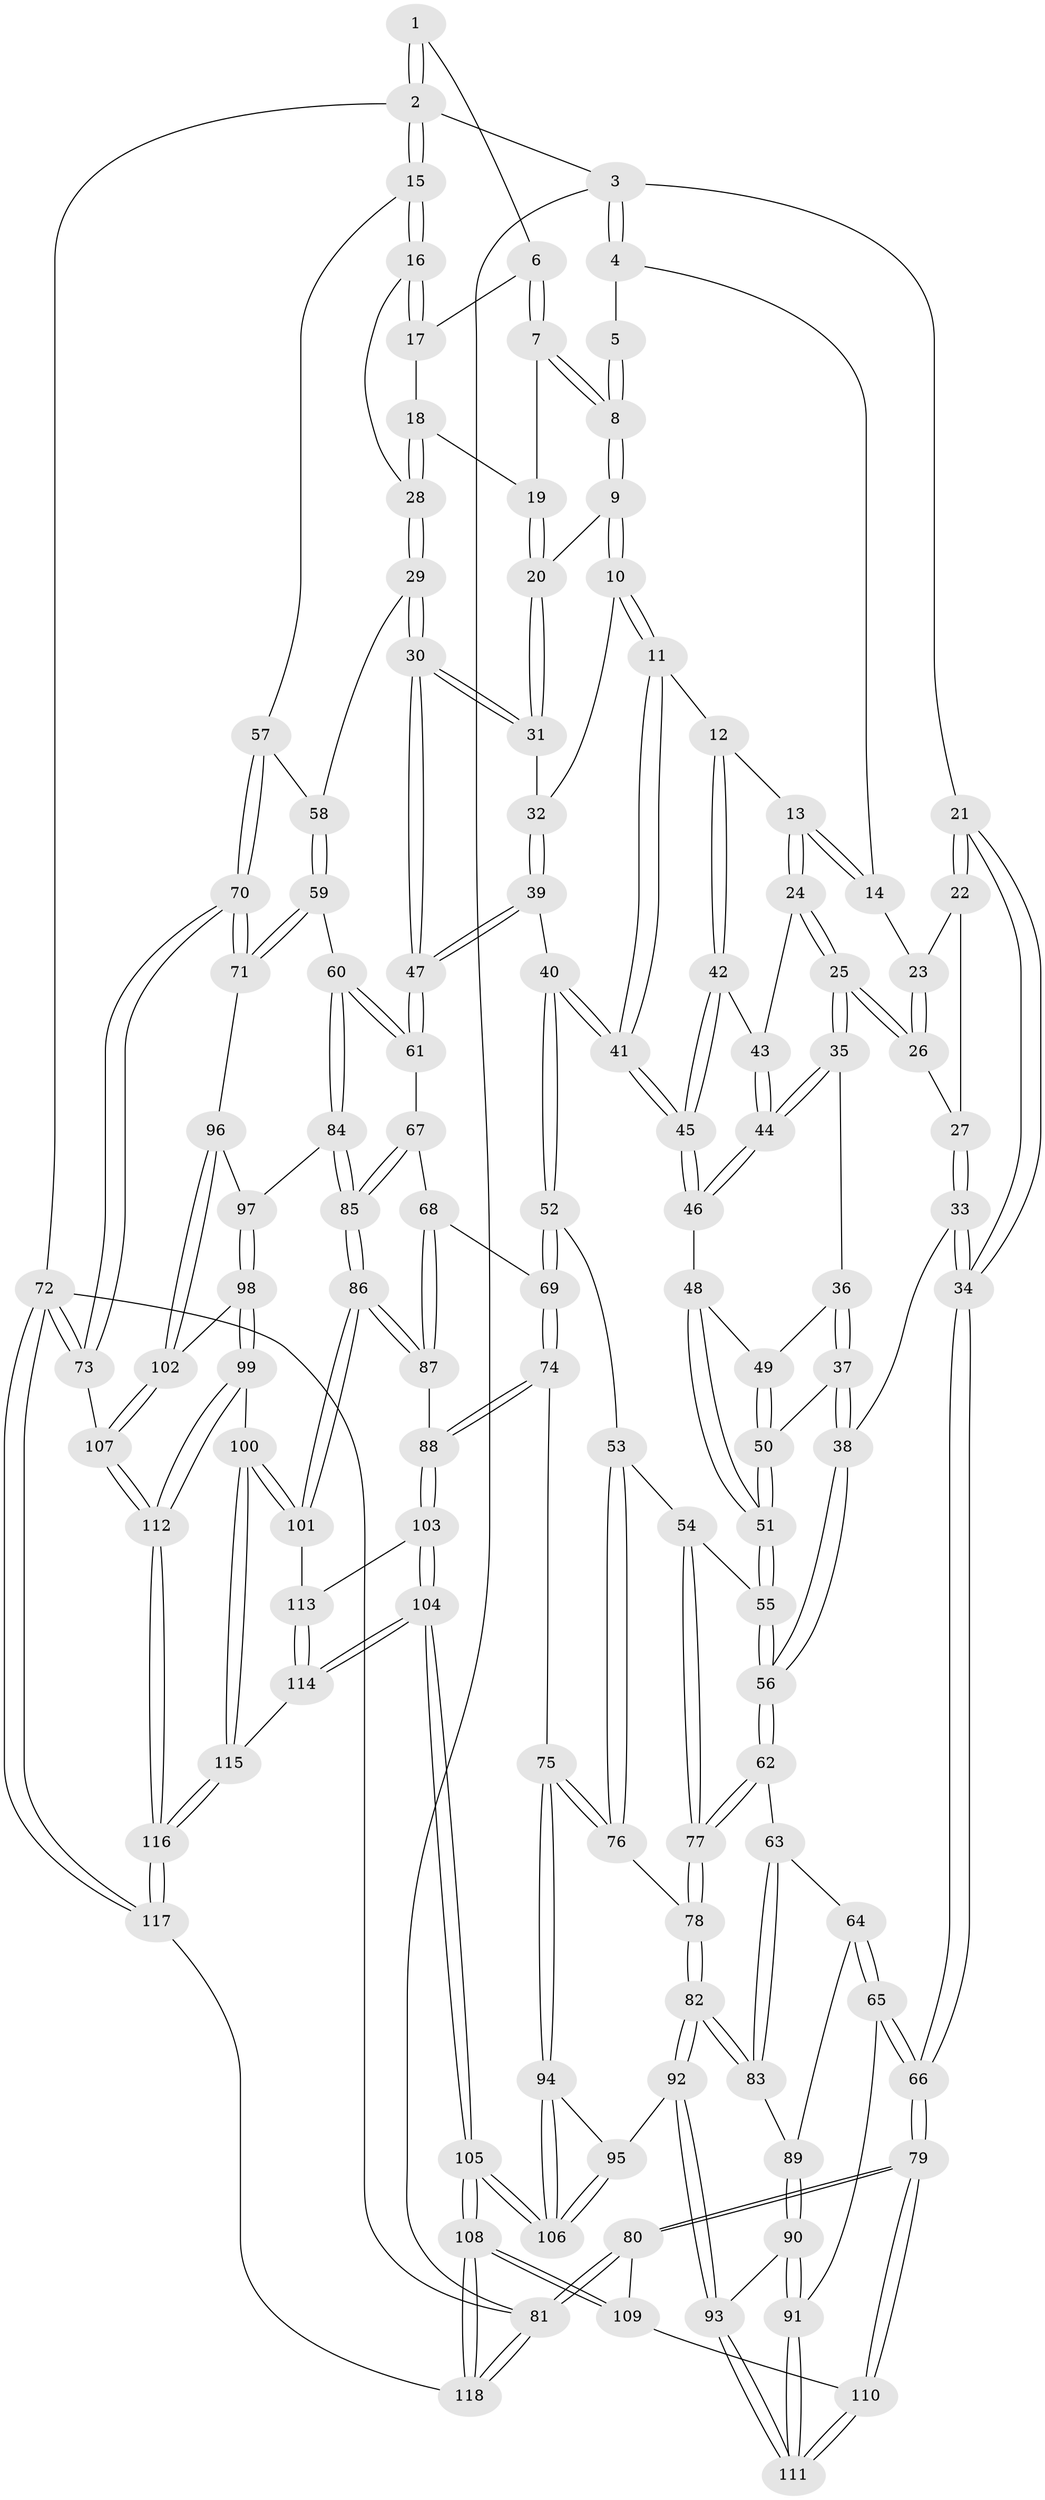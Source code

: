 // coarse degree distribution, {4: 0.625, 3: 0.3333333333333333, 5: 0.041666666666666664}
// Generated by graph-tools (version 1.1) at 2025/38/03/04/25 23:38:23]
// undirected, 118 vertices, 292 edges
graph export_dot {
  node [color=gray90,style=filled];
  1 [pos="+0.8279502905656108+0"];
  2 [pos="+1+0"];
  3 [pos="+0+0"];
  4 [pos="+0.35931564551369666+0"];
  5 [pos="+0.44549118708833746+0"];
  6 [pos="+0.8049867830578934+0"];
  7 [pos="+0.6699972068468542+0.09129901372907794"];
  8 [pos="+0.5356892496625106+0.04694354028160427"];
  9 [pos="+0.5288879098058462+0.09661967970416951"];
  10 [pos="+0.4863196211139174+0.1872347605577233"];
  11 [pos="+0.47206658694647063+0.19421512117919457"];
  12 [pos="+0.42368948401637563+0.1987864639139732"];
  13 [pos="+0.3652030516256414+0.15315180464017192"];
  14 [pos="+0.30759042873268266+0.017898225177761264"];
  15 [pos="+1+0.13394595176235158"];
  16 [pos="+0.8561244903034594+0.11155640222053104"];
  17 [pos="+0.8169070773781739+0.022269742089133016"];
  18 [pos="+0.7179022709097018+0.1513819649669966"];
  19 [pos="+0.6732278079069314+0.10509601156699255"];
  20 [pos="+0.6358140384579994+0.19844192939670566"];
  21 [pos="+0+0"];
  22 [pos="+0.1130593572454033+0.10577912920523697"];
  23 [pos="+0.2853121249701575+0.043091418954036335"];
  24 [pos="+0.28703681897891675+0.2272463140473271"];
  25 [pos="+0.25507335565392153+0.2338132304585197"];
  26 [pos="+0.2199741677526771+0.19409904777622336"];
  27 [pos="+0.16297266188050302+0.19532548327952143"];
  28 [pos="+0.7990412151468117+0.27751711102890636"];
  29 [pos="+0.7966421036623023+0.3032933540201629"];
  30 [pos="+0.7054237929019194+0.3329088410091133"];
  31 [pos="+0.6419313822532972+0.22759788026834377"];
  32 [pos="+0.4942033881097938+0.19376491306345744"];
  33 [pos="+0.01804165631587876+0.34894122962255875"];
  34 [pos="+0+0.2952525408804769"];
  35 [pos="+0.2547005251055721+0.24006857366716988"];
  36 [pos="+0.24456684049373398+0.2895325268047198"];
  37 [pos="+0.1991251627926651+0.33395480469394934"];
  38 [pos="+0.029690607303486934+0.3565245241577308"];
  39 [pos="+0.622036327900131+0.38270775225191145"];
  40 [pos="+0.4836387965812251+0.40036762128129044"];
  41 [pos="+0.47427412996770946+0.39037039385139194"];
  42 [pos="+0.413318670736956+0.2157862832660304"];
  43 [pos="+0.3356589012143918+0.2500655234131959"];
  44 [pos="+0.35174629701789006+0.3135822929731578"];
  45 [pos="+0.38821064828740676+0.33924688929630314"];
  46 [pos="+0.3640568714823905+0.33894620610294857"];
  47 [pos="+0.645578005498157+0.38562182022227653"];
  48 [pos="+0.34584221542002813+0.3471951718560614"];
  49 [pos="+0.2904040751755877+0.3229293899742289"];
  50 [pos="+0.24746246578562353+0.38763860338058403"];
  51 [pos="+0.2805475585735251+0.44006684807755825"];
  52 [pos="+0.4629982123355197+0.43680571511707167"];
  53 [pos="+0.4165881430393846+0.47550794086868314"];
  54 [pos="+0.29500889968986566+0.47609521837906793"];
  55 [pos="+0.280023719378716+0.44646695141526527"];
  56 [pos="+0.09353918814132967+0.4474545564310996"];
  57 [pos="+1+0.2464503386103841"];
  58 [pos="+0.812423025568969+0.31139208131084817"];
  59 [pos="+0.9451338224827257+0.5760571750645381"];
  60 [pos="+0.7476208607975456+0.5871024551287207"];
  61 [pos="+0.6542362332727839+0.4528699760182222"];
  62 [pos="+0.10773407982824769+0.5094693479362565"];
  63 [pos="+0.1035934084338936+0.519471014187662"];
  64 [pos="+0.05694442851291488+0.6057897976697801"];
  65 [pos="+0+0.6927768246838859"];
  66 [pos="+0+0.6980357243052397"];
  67 [pos="+0.5726788853749167+0.5652435456611423"];
  68 [pos="+0.5273349234682307+0.5812393192018104"];
  69 [pos="+0.5243665208296703+0.5818057075748776"];
  70 [pos="+1+0.6260764029711984"];
  71 [pos="+0.9704685707544194+0.5902939003065703"];
  72 [pos="+1+1"];
  73 [pos="+1+0.6399285084760296"];
  74 [pos="+0.43802809457515685+0.660749933819269"];
  75 [pos="+0.4264289585826034+0.6578128298871455"];
  76 [pos="+0.41100878438787986+0.642142193616708"];
  77 [pos="+0.2637785338085361+0.584154825048073"];
  78 [pos="+0.2667137725804144+0.5944129234872688"];
  79 [pos="+0+0.794487494095735"];
  80 [pos="+0+0.895064898668668"];
  81 [pos="+0+1"];
  82 [pos="+0.20953521570683958+0.6817402273321329"];
  83 [pos="+0.1836355485146101+0.6677318747357528"];
  84 [pos="+0.6981710581296314+0.6637336678684344"];
  85 [pos="+0.6661847935894912+0.6851953989181302"];
  86 [pos="+0.6467423196121694+0.7122869449809363"];
  87 [pos="+0.6232923749234456+0.7105791534033911"];
  88 [pos="+0.4875316325384233+0.7158760075058663"];
  89 [pos="+0.14166046462215098+0.6514392486540828"];
  90 [pos="+0.04871839975602733+0.7224507155602151"];
  91 [pos="+0+0.6944847258248779"];
  92 [pos="+0.2081969575550188+0.7023004530077853"];
  93 [pos="+0.11688834258408386+0.7439610442545923"];
  94 [pos="+0.36231051570610684+0.7330963793804658"];
  95 [pos="+0.20912449003377695+0.703817652879205"];
  96 [pos="+0.8681160271819247+0.7004663283370238"];
  97 [pos="+0.7528888337200261+0.7061807336739377"];
  98 [pos="+0.7817163489169544+0.749539470385801"];
  99 [pos="+0.6852975069301143+0.8584617015439127"];
  100 [pos="+0.6730332540803561+0.8504774729696118"];
  101 [pos="+0.6697070532272895+0.8471958464008729"];
  102 [pos="+0.831676185950228+0.760945295829986"];
  103 [pos="+0.48572842825118645+0.7937312007563044"];
  104 [pos="+0.36949698963332034+0.9923409156028375"];
  105 [pos="+0.29251787293937187+1"];
  106 [pos="+0.28933558582413565+0.9740259807395738"];
  107 [pos="+0.846725931452826+0.8787301143922036"];
  108 [pos="+0.29182035339340173+1"];
  109 [pos="+0.1524101573609161+0.9398446347321945"];
  110 [pos="+0.11613236447521047+0.8853428189720446"];
  111 [pos="+0.11552771759340237+0.8838128519170558"];
  112 [pos="+0.8028163688996701+0.9730906178698822"];
  113 [pos="+0.6281370731623769+0.8503544454027688"];
  114 [pos="+0.3874115030551565+0.9861440129037032"];
  115 [pos="+0.5779926349175618+0.9615564476495411"];
  116 [pos="+0.8527970203641301+1"];
  117 [pos="+0.9177056676159694+1"];
  118 [pos="+0.2868492124998002+1"];
  1 -- 2;
  1 -- 2;
  1 -- 6;
  2 -- 3;
  2 -- 15;
  2 -- 15;
  2 -- 72;
  3 -- 4;
  3 -- 4;
  3 -- 21;
  3 -- 81;
  4 -- 5;
  4 -- 14;
  5 -- 8;
  5 -- 8;
  6 -- 7;
  6 -- 7;
  6 -- 17;
  7 -- 8;
  7 -- 8;
  7 -- 19;
  8 -- 9;
  8 -- 9;
  9 -- 10;
  9 -- 10;
  9 -- 20;
  10 -- 11;
  10 -- 11;
  10 -- 32;
  11 -- 12;
  11 -- 41;
  11 -- 41;
  12 -- 13;
  12 -- 42;
  12 -- 42;
  13 -- 14;
  13 -- 14;
  13 -- 24;
  13 -- 24;
  14 -- 23;
  15 -- 16;
  15 -- 16;
  15 -- 57;
  16 -- 17;
  16 -- 17;
  16 -- 28;
  17 -- 18;
  18 -- 19;
  18 -- 28;
  18 -- 28;
  19 -- 20;
  19 -- 20;
  20 -- 31;
  20 -- 31;
  21 -- 22;
  21 -- 22;
  21 -- 34;
  21 -- 34;
  22 -- 23;
  22 -- 27;
  23 -- 26;
  23 -- 26;
  24 -- 25;
  24 -- 25;
  24 -- 43;
  25 -- 26;
  25 -- 26;
  25 -- 35;
  25 -- 35;
  26 -- 27;
  27 -- 33;
  27 -- 33;
  28 -- 29;
  28 -- 29;
  29 -- 30;
  29 -- 30;
  29 -- 58;
  30 -- 31;
  30 -- 31;
  30 -- 47;
  30 -- 47;
  31 -- 32;
  32 -- 39;
  32 -- 39;
  33 -- 34;
  33 -- 34;
  33 -- 38;
  34 -- 66;
  34 -- 66;
  35 -- 36;
  35 -- 44;
  35 -- 44;
  36 -- 37;
  36 -- 37;
  36 -- 49;
  37 -- 38;
  37 -- 38;
  37 -- 50;
  38 -- 56;
  38 -- 56;
  39 -- 40;
  39 -- 47;
  39 -- 47;
  40 -- 41;
  40 -- 41;
  40 -- 52;
  40 -- 52;
  41 -- 45;
  41 -- 45;
  42 -- 43;
  42 -- 45;
  42 -- 45;
  43 -- 44;
  43 -- 44;
  44 -- 46;
  44 -- 46;
  45 -- 46;
  45 -- 46;
  46 -- 48;
  47 -- 61;
  47 -- 61;
  48 -- 49;
  48 -- 51;
  48 -- 51;
  49 -- 50;
  49 -- 50;
  50 -- 51;
  50 -- 51;
  51 -- 55;
  51 -- 55;
  52 -- 53;
  52 -- 69;
  52 -- 69;
  53 -- 54;
  53 -- 76;
  53 -- 76;
  54 -- 55;
  54 -- 77;
  54 -- 77;
  55 -- 56;
  55 -- 56;
  56 -- 62;
  56 -- 62;
  57 -- 58;
  57 -- 70;
  57 -- 70;
  58 -- 59;
  58 -- 59;
  59 -- 60;
  59 -- 71;
  59 -- 71;
  60 -- 61;
  60 -- 61;
  60 -- 84;
  60 -- 84;
  61 -- 67;
  62 -- 63;
  62 -- 77;
  62 -- 77;
  63 -- 64;
  63 -- 83;
  63 -- 83;
  64 -- 65;
  64 -- 65;
  64 -- 89;
  65 -- 66;
  65 -- 66;
  65 -- 91;
  66 -- 79;
  66 -- 79;
  67 -- 68;
  67 -- 85;
  67 -- 85;
  68 -- 69;
  68 -- 87;
  68 -- 87;
  69 -- 74;
  69 -- 74;
  70 -- 71;
  70 -- 71;
  70 -- 73;
  70 -- 73;
  71 -- 96;
  72 -- 73;
  72 -- 73;
  72 -- 117;
  72 -- 117;
  72 -- 81;
  73 -- 107;
  74 -- 75;
  74 -- 88;
  74 -- 88;
  75 -- 76;
  75 -- 76;
  75 -- 94;
  75 -- 94;
  76 -- 78;
  77 -- 78;
  77 -- 78;
  78 -- 82;
  78 -- 82;
  79 -- 80;
  79 -- 80;
  79 -- 110;
  79 -- 110;
  80 -- 81;
  80 -- 81;
  80 -- 109;
  81 -- 118;
  81 -- 118;
  82 -- 83;
  82 -- 83;
  82 -- 92;
  82 -- 92;
  83 -- 89;
  84 -- 85;
  84 -- 85;
  84 -- 97;
  85 -- 86;
  85 -- 86;
  86 -- 87;
  86 -- 87;
  86 -- 101;
  86 -- 101;
  87 -- 88;
  88 -- 103;
  88 -- 103;
  89 -- 90;
  89 -- 90;
  90 -- 91;
  90 -- 91;
  90 -- 93;
  91 -- 111;
  91 -- 111;
  92 -- 93;
  92 -- 93;
  92 -- 95;
  93 -- 111;
  93 -- 111;
  94 -- 95;
  94 -- 106;
  94 -- 106;
  95 -- 106;
  95 -- 106;
  96 -- 97;
  96 -- 102;
  96 -- 102;
  97 -- 98;
  97 -- 98;
  98 -- 99;
  98 -- 99;
  98 -- 102;
  99 -- 100;
  99 -- 112;
  99 -- 112;
  100 -- 101;
  100 -- 101;
  100 -- 115;
  100 -- 115;
  101 -- 113;
  102 -- 107;
  102 -- 107;
  103 -- 104;
  103 -- 104;
  103 -- 113;
  104 -- 105;
  104 -- 105;
  104 -- 114;
  104 -- 114;
  105 -- 106;
  105 -- 106;
  105 -- 108;
  105 -- 108;
  107 -- 112;
  107 -- 112;
  108 -- 109;
  108 -- 109;
  108 -- 118;
  108 -- 118;
  109 -- 110;
  110 -- 111;
  110 -- 111;
  112 -- 116;
  112 -- 116;
  113 -- 114;
  113 -- 114;
  114 -- 115;
  115 -- 116;
  115 -- 116;
  116 -- 117;
  116 -- 117;
  117 -- 118;
}

